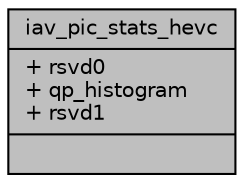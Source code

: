 digraph "iav_pic_stats_hevc"
{
 // INTERACTIVE_SVG=YES
 // LATEX_PDF_SIZE
  bgcolor="transparent";
  edge [fontname="Helvetica",fontsize="10",labelfontname="Helvetica",labelfontsize="10"];
  node [fontname="Helvetica",fontsize="10",shape=record];
  Node1 [label="{iav_pic_stats_hevc\n|+ rsvd0\l+ qp_histogram\l+ rsvd1\l|}",height=0.2,width=0.4,color="black", fillcolor="grey75", style="filled", fontcolor="black",tooltip=" "];
}
